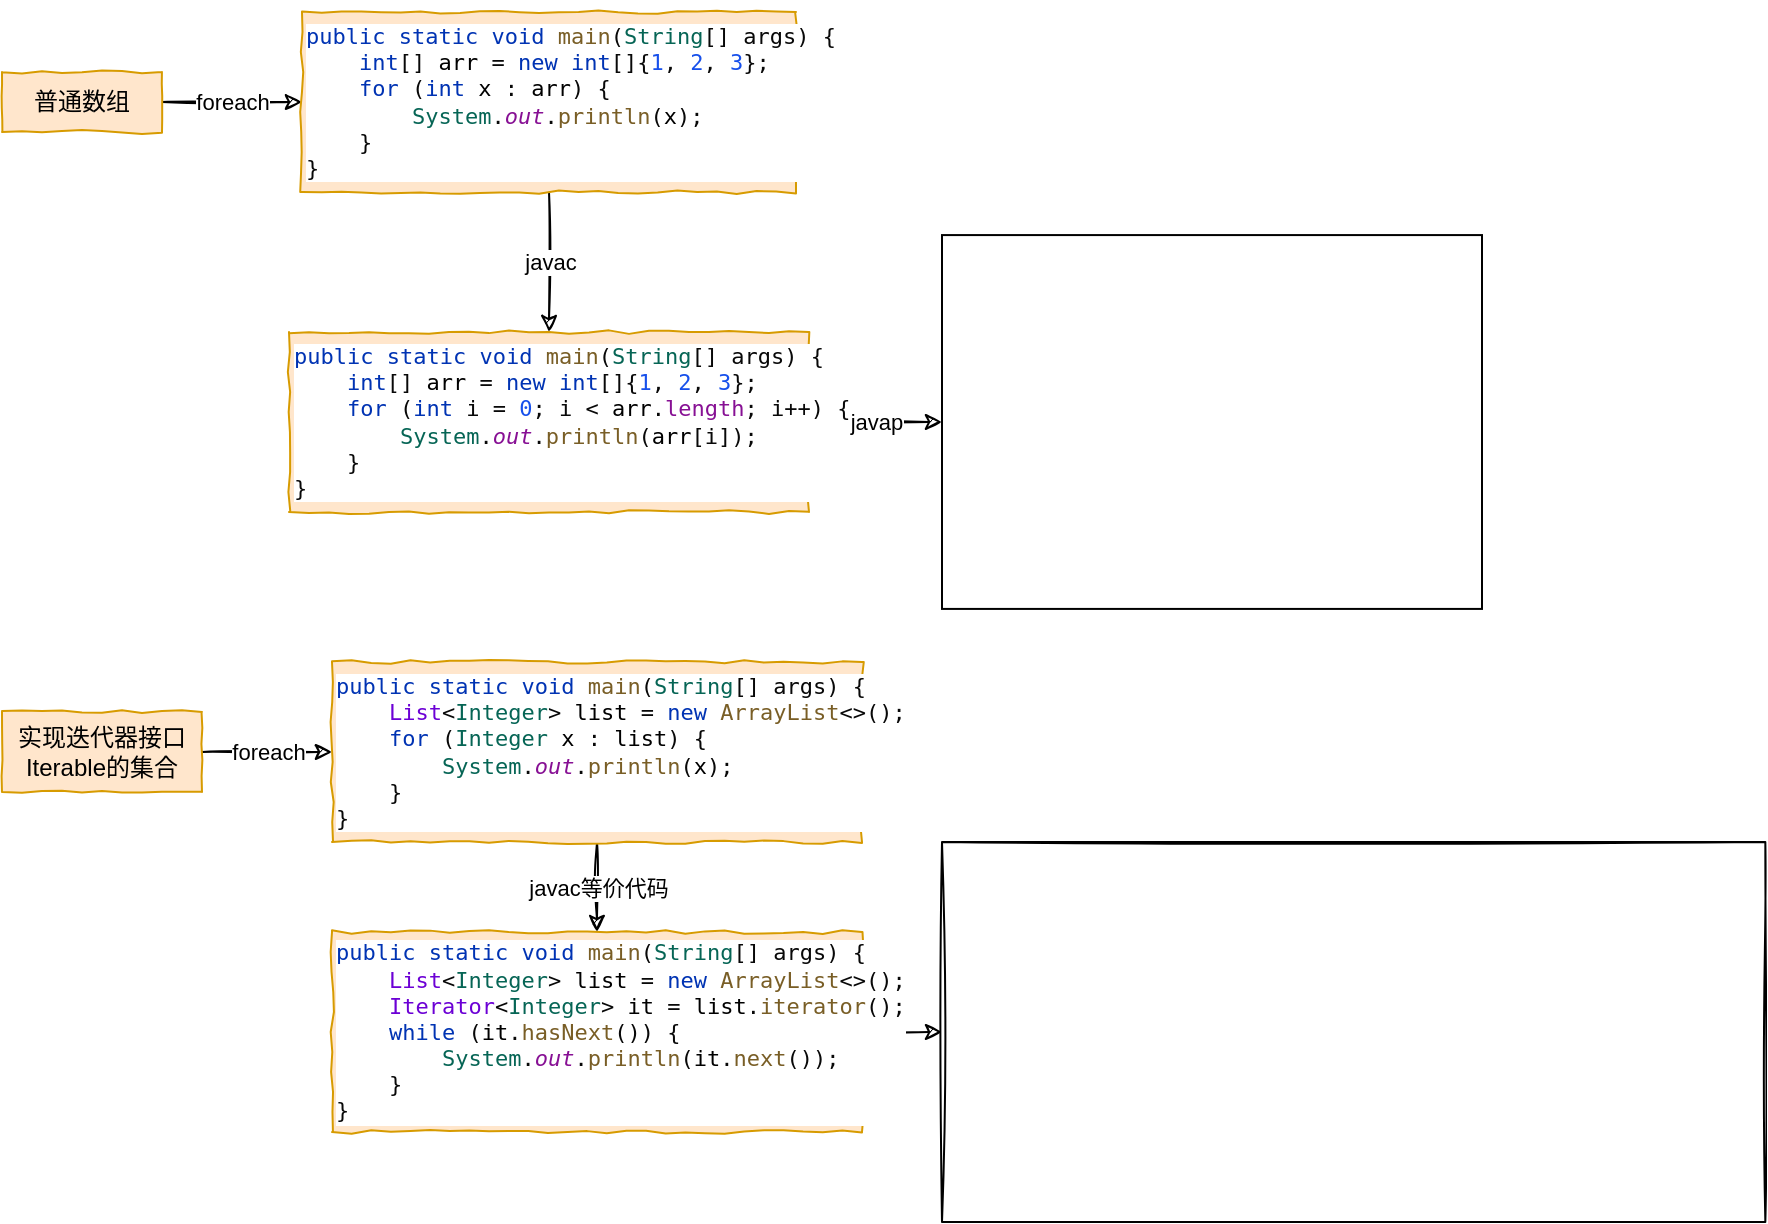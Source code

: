<mxfile>
    <diagram id="XE4v63HBkBcOei_9T8jw" name="第 1 页">
        <mxGraphModel dx="968" dy="558" grid="1" gridSize="10" guides="1" tooltips="1" connect="1" arrows="1" fold="1" page="1" pageScale="1" pageWidth="827" pageHeight="1169" math="0" shadow="0">
            <root>
                <mxCell id="0"/>
                <mxCell id="1" parent="0"/>
                <mxCell id="4" value="foreach" style="edgeStyle=none;html=1;exitX=1;exitY=0.5;exitDx=0;exitDy=0;entryX=0;entryY=0.5;entryDx=0;entryDy=0;sketch=1;" edge="1" parent="1" source="2" target="3">
                    <mxGeometry relative="1" as="geometry"/>
                </mxCell>
                <mxCell id="2" value="普通数组" style="rounded=0;whiteSpace=wrap;html=1;fillColor=#ffe6cc;strokeColor=#d79b00;comic=1;" vertex="1" parent="1">
                    <mxGeometry x="40" y="80" width="80" height="30" as="geometry"/>
                </mxCell>
                <mxCell id="6" value="javac" style="edgeStyle=none;sketch=1;html=1;exitX=0.5;exitY=1;exitDx=0;exitDy=0;entryX=0.5;entryY=0;entryDx=0;entryDy=0;fontSize=11;" edge="1" parent="1" source="3" target="5">
                    <mxGeometry relative="1" as="geometry"/>
                </mxCell>
                <mxCell id="3" value="&lt;pre style=&quot;background-color: rgb(255 , 255 , 255) ; color: rgb(8 , 8 , 8) ; font-family: &amp;#34;consolas&amp;#34; , monospace ; font-size: 11px&quot;&gt;&lt;span style=&quot;color: #0033b3&quot;&gt;public static void &lt;/span&gt;&lt;span style=&quot;color: #795e26&quot;&gt;main&lt;/span&gt;(&lt;span style=&quot;color: #066555&quot;&gt;String&lt;/span&gt;[] args) {&lt;br&gt;    &lt;span style=&quot;color: #0033b3&quot;&gt;int&lt;/span&gt;[] &lt;span style=&quot;color: #000000&quot;&gt;arr &lt;/span&gt;= &lt;span style=&quot;color: #0033b3&quot;&gt;new int&lt;/span&gt;[]{&lt;span style=&quot;color: #1750eb&quot;&gt;1&lt;/span&gt;, &lt;span style=&quot;color: #1750eb&quot;&gt;2&lt;/span&gt;, &lt;span style=&quot;color: #1750eb&quot;&gt;3&lt;/span&gt;};&lt;br&gt;    &lt;span style=&quot;color: #0033b3&quot;&gt;for &lt;/span&gt;(&lt;span style=&quot;color: #0033b3&quot;&gt;int &lt;/span&gt;&lt;span style=&quot;color: #000000&quot;&gt;x &lt;/span&gt;: &lt;span style=&quot;color: #000000&quot;&gt;arr&lt;/span&gt;) {&lt;br&gt;        &lt;span style=&quot;color: #066555&quot;&gt;System&lt;/span&gt;.&lt;span style=&quot;color: #871094 ; font-style: italic&quot;&gt;out&lt;/span&gt;.&lt;span style=&quot;color: #795e26&quot;&gt;println&lt;/span&gt;(&lt;span style=&quot;color: #000000&quot;&gt;x&lt;/span&gt;);&lt;br&gt;    }&lt;br&gt;}&lt;/pre&gt;" style="rounded=0;whiteSpace=wrap;html=1;fillColor=#ffe6cc;strokeColor=#d79b00;comic=1;align=left;" vertex="1" parent="1">
                    <mxGeometry x="190" y="50" width="247" height="90" as="geometry"/>
                </mxCell>
                <mxCell id="10" value="javap" style="edgeStyle=none;sketch=1;html=1;exitX=1;exitY=0.5;exitDx=0;exitDy=0;entryX=0;entryY=0.5;entryDx=0;entryDy=0;fontSize=11;" edge="1" parent="1" source="5" target="9">
                    <mxGeometry relative="1" as="geometry"/>
                </mxCell>
                <mxCell id="5" value="&lt;pre style=&quot;background-color: rgb(255 , 255 , 255) ; color: rgb(8 , 8 , 8) ; font-family: &amp;#34;consolas&amp;#34; , monospace ; font-size: 11px&quot;&gt;&lt;pre style=&quot;font-family: &amp;#34;consolas&amp;#34; , monospace&quot;&gt;&lt;span style=&quot;color: #0033b3&quot;&gt;public static void &lt;/span&gt;&lt;span style=&quot;color: #795e26&quot;&gt;main&lt;/span&gt;(&lt;span style=&quot;color: #066555&quot;&gt;String&lt;/span&gt;[] args) {&lt;br&gt;    &lt;span style=&quot;color: #0033b3&quot;&gt;int&lt;/span&gt;[] &lt;span style=&quot;color: #000000&quot;&gt;arr &lt;/span&gt;= &lt;span style=&quot;color: #0033b3&quot;&gt;new int&lt;/span&gt;[]{&lt;span style=&quot;color: #1750eb&quot;&gt;1&lt;/span&gt;, &lt;span style=&quot;color: #1750eb&quot;&gt;2&lt;/span&gt;, &lt;span style=&quot;color: #1750eb&quot;&gt;3&lt;/span&gt;};&lt;br&gt;    &lt;span style=&quot;color: #0033b3&quot;&gt;for &lt;/span&gt;(&lt;span style=&quot;color: #0033b3&quot;&gt;int &lt;/span&gt;i = &lt;span style=&quot;color: #1750eb&quot;&gt;0&lt;/span&gt;; i &amp;lt; &lt;span style=&quot;color: #000000&quot;&gt;arr&lt;/span&gt;.&lt;span style=&quot;color: #871094&quot;&gt;length&lt;/span&gt;; i++) {&lt;br&gt;        &lt;span style=&quot;color: #066555&quot;&gt;System&lt;/span&gt;.&lt;span style=&quot;color: #871094 ; font-style: italic&quot;&gt;out&lt;/span&gt;.&lt;span style=&quot;color: #795e26&quot;&gt;println&lt;/span&gt;(&lt;span style=&quot;color: #000000&quot;&gt;arr&lt;/span&gt;[i]);&lt;br&gt;    }&lt;br&gt;}&lt;/pre&gt;&lt;/pre&gt;" style="rounded=0;whiteSpace=wrap;html=1;fillColor=#ffe6cc;strokeColor=#d79b00;comic=1;align=left;" vertex="1" parent="1">
                    <mxGeometry x="183.5" y="210" width="260" height="90" as="geometry"/>
                </mxCell>
                <mxCell id="9" value="" style="shape=image;imageAspect=0;aspect=fixed;verticalLabelPosition=bottom;verticalAlign=top;comic=1;fontSize=11;image=https://codereaper-image-bed.oss-cn-shenzhen.aliyuncs.com/img/image-20220825003518195.png;imageBorder=default;" vertex="1" parent="1">
                    <mxGeometry x="510" y="161.54" width="270" height="186.92" as="geometry"/>
                </mxCell>
                <mxCell id="13" value="foreach" style="edgeStyle=none;sketch=1;html=1;exitX=1;exitY=0.5;exitDx=0;exitDy=0;entryX=0;entryY=0.5;entryDx=0;entryDy=0;fontSize=11;" edge="1" parent="1" source="11" target="12">
                    <mxGeometry relative="1" as="geometry"/>
                </mxCell>
                <mxCell id="11" value="实现迭代器接口&lt;br&gt;Iterable的集合" style="rounded=0;whiteSpace=wrap;html=1;fillColor=#ffe6cc;strokeColor=#d79b00;comic=1;" vertex="1" parent="1">
                    <mxGeometry x="40" y="400" width="100" height="40" as="geometry"/>
                </mxCell>
                <mxCell id="15" value="javac等价代码" style="edgeStyle=none;sketch=1;html=1;exitX=0.5;exitY=1;exitDx=0;exitDy=0;entryX=0.5;entryY=0;entryDx=0;entryDy=0;fontSize=11;" edge="1" parent="1" source="12" target="14">
                    <mxGeometry relative="1" as="geometry"/>
                </mxCell>
                <mxCell id="12" value="&lt;pre style=&quot;background-color: rgb(255 , 255 , 255) ; color: rgb(8 , 8 , 8) ; font-family: &amp;#34;consolas&amp;#34; , monospace ; font-size: 11px&quot;&gt;&lt;pre style=&quot;font-family: &amp;#34;consolas&amp;#34; , monospace&quot;&gt;&lt;span style=&quot;color: #0033b3&quot;&gt;public static void &lt;/span&gt;&lt;span style=&quot;color: #795e26&quot;&gt;main&lt;/span&gt;(&lt;span style=&quot;color: #066555&quot;&gt;String&lt;/span&gt;[] args) {&lt;br&gt;    &lt;span style=&quot;color: #6c00d5&quot;&gt;List&lt;/span&gt;&amp;lt;&lt;span style=&quot;color: #066555&quot;&gt;Integer&lt;/span&gt;&amp;gt; &lt;span style=&quot;color: #000000&quot;&gt;list &lt;/span&gt;= &lt;span style=&quot;color: #0033b3&quot;&gt;new &lt;/span&gt;&lt;span style=&quot;color: #795e26&quot;&gt;ArrayList&lt;/span&gt;&amp;lt;&amp;gt;();&lt;br&gt;    &lt;span style=&quot;color: #0033b3&quot;&gt;for &lt;/span&gt;(&lt;span style=&quot;color: #066555&quot;&gt;Integer &lt;/span&gt;&lt;span style=&quot;color: #000000&quot;&gt;x &lt;/span&gt;: &lt;span style=&quot;color: #000000&quot;&gt;list&lt;/span&gt;) {&lt;br&gt;        &lt;span style=&quot;color: #066555&quot;&gt;System&lt;/span&gt;.&lt;span style=&quot;color: #871094 ; font-style: italic&quot;&gt;out&lt;/span&gt;.&lt;span style=&quot;color: #795e26&quot;&gt;println&lt;/span&gt;(&lt;span style=&quot;color: #000000&quot;&gt;x&lt;/span&gt;);&lt;br&gt;    }&lt;br&gt;}&lt;/pre&gt;&lt;/pre&gt;" style="rounded=0;whiteSpace=wrap;html=1;fillColor=#ffe6cc;strokeColor=#d79b00;comic=1;align=left;" vertex="1" parent="1">
                    <mxGeometry x="205" y="375" width="265" height="90" as="geometry"/>
                </mxCell>
                <mxCell id="17" style="edgeStyle=none;sketch=1;html=1;exitX=1;exitY=0.5;exitDx=0;exitDy=0;entryX=0;entryY=0.5;entryDx=0;entryDy=0;fontSize=11;" edge="1" parent="1" source="14" target="16">
                    <mxGeometry relative="1" as="geometry"/>
                </mxCell>
                <mxCell id="14" value="&lt;pre style=&quot;background-color: rgb(255 , 255 , 255) ; color: rgb(8 , 8 , 8) ; font-family: &amp;#34;consolas&amp;#34; , monospace ; font-size: 11px&quot;&gt;&lt;pre style=&quot;font-family: &amp;#34;consolas&amp;#34; , monospace&quot;&gt;&lt;pre style=&quot;font-family: &amp;#34;consolas&amp;#34; , monospace&quot;&gt;&lt;span style=&quot;color: #0033b3&quot;&gt;public static void &lt;/span&gt;&lt;span style=&quot;color: #795e26&quot;&gt;main&lt;/span&gt;(&lt;span style=&quot;color: #066555&quot;&gt;String&lt;/span&gt;[] args) {&lt;br&gt;    &lt;span style=&quot;color: #6c00d5&quot;&gt;List&lt;/span&gt;&amp;lt;&lt;span style=&quot;color: #066555&quot;&gt;Integer&lt;/span&gt;&amp;gt; &lt;span style=&quot;color: #000000&quot;&gt;list &lt;/span&gt;= &lt;span style=&quot;color: #0033b3&quot;&gt;new &lt;/span&gt;&lt;span style=&quot;color: #795e26&quot;&gt;ArrayList&lt;/span&gt;&amp;lt;&amp;gt;();&lt;br&gt;    &lt;span style=&quot;color: #6c00d5&quot;&gt;Iterator&lt;/span&gt;&amp;lt;&lt;span style=&quot;color: #066555&quot;&gt;Integer&lt;/span&gt;&amp;gt; &lt;span style=&quot;color: #000000&quot;&gt;it &lt;/span&gt;= &lt;span style=&quot;color: #000000&quot;&gt;list&lt;/span&gt;.&lt;span style=&quot;color: #795e26&quot;&gt;iterator&lt;/span&gt;();&lt;br&gt;    &lt;span style=&quot;color: #0033b3&quot;&gt;while &lt;/span&gt;(&lt;span style=&quot;color: #000000&quot;&gt;it&lt;/span&gt;.&lt;span style=&quot;color: #795e26&quot;&gt;hasNext&lt;/span&gt;()) {&lt;br&gt;        &lt;span style=&quot;color: #066555&quot;&gt;System&lt;/span&gt;.&lt;span style=&quot;color: #871094 ; font-style: italic&quot;&gt;out&lt;/span&gt;.&lt;span style=&quot;color: #795e26&quot;&gt;println&lt;/span&gt;(&lt;span style=&quot;color: #000000&quot;&gt;it&lt;/span&gt;.&lt;span style=&quot;color: #795e26&quot;&gt;next&lt;/span&gt;());&lt;br&gt;    }&lt;br&gt;}&lt;/pre&gt;&lt;/pre&gt;&lt;/pre&gt;" style="rounded=0;whiteSpace=wrap;html=1;fillColor=#ffe6cc;strokeColor=#d79b00;comic=1;align=left;" vertex="1" parent="1">
                    <mxGeometry x="205" y="510" width="265" height="100" as="geometry"/>
                </mxCell>
                <mxCell id="16" value="" style="shape=image;imageAspect=0;aspect=fixed;verticalLabelPosition=bottom;verticalAlign=top;comic=1;fontSize=11;image=https://codereaper-image-bed.oss-cn-shenzhen.aliyuncs.com/img/image-20220825004343942.png;imageBorder=default;sketch=1;" vertex="1" parent="1">
                    <mxGeometry x="510" y="465" width="411.67" height="190" as="geometry"/>
                </mxCell>
            </root>
        </mxGraphModel>
    </diagram>
</mxfile>
